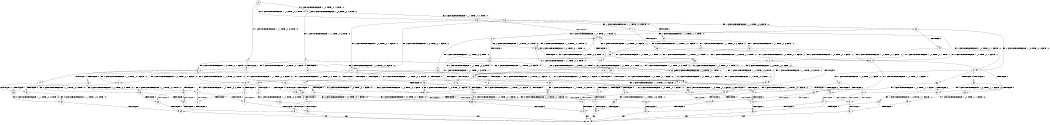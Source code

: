 digraph BCG {
size = "7, 10.5";
center = TRUE;
node [shape = circle];
0 [peripheries = 2];
0 -> 1 [label = "EX !1 !ATOMIC_EXCH_BRANCH (1, +1, TRUE, +0, 3, TRUE) !:0:"];
0 -> 2 [label = "EX !2 !ATOMIC_EXCH_BRANCH (1, +0, TRUE, +0, 1, TRUE) !:0:"];
0 -> 3 [label = "EX !0 !ATOMIC_EXCH_BRANCH (1, +1, TRUE, +0, 2, TRUE) !:0:"];
1 -> 4 [label = "TERMINATE !1"];
1 -> 5 [label = "EX !2 !ATOMIC_EXCH_BRANCH (1, +0, TRUE, +0, 1, FALSE) !:0:"];
1 -> 6 [label = "EX !0 !ATOMIC_EXCH_BRANCH (1, +1, TRUE, +0, 2, FALSE) !:0:"];
2 -> 7 [label = "EX !1 !ATOMIC_EXCH_BRANCH (1, +1, TRUE, +0, 3, TRUE) !:0:"];
2 -> 8 [label = "EX !0 !ATOMIC_EXCH_BRANCH (1, +1, TRUE, +0, 2, TRUE) !:0:"];
2 -> 2 [label = "EX !2 !ATOMIC_EXCH_BRANCH (1, +0, TRUE, +0, 1, TRUE) !:0:"];
3 -> 9 [label = "TERMINATE !0"];
3 -> 10 [label = "EX !1 !ATOMIC_EXCH_BRANCH (1, +1, TRUE, +0, 3, FALSE) !:0:"];
3 -> 11 [label = "EX !2 !ATOMIC_EXCH_BRANCH (1, +0, TRUE, +0, 1, FALSE) !:0:"];
4 -> 12 [label = "EX !2 !ATOMIC_EXCH_BRANCH (1, +0, TRUE, +0, 1, FALSE) !:0:"];
4 -> 13 [label = "EX !0 !ATOMIC_EXCH_BRANCH (1, +1, TRUE, +0, 2, FALSE) !:0:"];
5 -> 14 [label = "TERMINATE !1"];
5 -> 15 [label = "TERMINATE !2"];
5 -> 16 [label = "EX !0 !ATOMIC_EXCH_BRANCH (1, +1, TRUE, +0, 2, TRUE) !:0:"];
6 -> 17 [label = "TERMINATE !1"];
6 -> 18 [label = "TERMINATE !0"];
6 -> 19 [label = "EX !2 !ATOMIC_EXCH_BRANCH (1, +0, TRUE, +0, 1, FALSE) !:0:"];
7 -> 20 [label = "TERMINATE !1"];
7 -> 21 [label = "EX !0 !ATOMIC_EXCH_BRANCH (1, +1, TRUE, +0, 2, FALSE) !:0:"];
7 -> 5 [label = "EX !2 !ATOMIC_EXCH_BRANCH (1, +0, TRUE, +0, 1, FALSE) !:0:"];
8 -> 22 [label = "TERMINATE !0"];
8 -> 23 [label = "EX !1 !ATOMIC_EXCH_BRANCH (1, +1, TRUE, +0, 3, FALSE) !:0:"];
8 -> 11 [label = "EX !2 !ATOMIC_EXCH_BRANCH (1, +0, TRUE, +0, 1, FALSE) !:0:"];
9 -> 24 [label = "EX !1 !ATOMIC_EXCH_BRANCH (1, +1, TRUE, +0, 3, FALSE) !:1:"];
9 -> 25 [label = "EX !2 !ATOMIC_EXCH_BRANCH (1, +0, TRUE, +0, 1, FALSE) !:1:"];
10 -> 26 [label = "TERMINATE !0"];
10 -> 27 [label = "EX !2 !ATOMIC_EXCH_BRANCH (1, +0, TRUE, +0, 1, FALSE) !:0:"];
10 -> 28 [label = "EX !1 !ATOMIC_EXCH_BRANCH (1, +0, TRUE, +1, 1, TRUE) !:0:"];
11 -> 29 [label = "TERMINATE !2"];
11 -> 30 [label = "TERMINATE !0"];
11 -> 16 [label = "EX !1 !ATOMIC_EXCH_BRANCH (1, +1, TRUE, +0, 3, TRUE) !:0:"];
12 -> 31 [label = "TERMINATE !2"];
12 -> 32 [label = "EX !0 !ATOMIC_EXCH_BRANCH (1, +1, TRUE, +0, 2, TRUE) !:0:"];
13 -> 33 [label = "TERMINATE !0"];
13 -> 34 [label = "EX !2 !ATOMIC_EXCH_BRANCH (1, +0, TRUE, +0, 1, FALSE) !:0:"];
14 -> 31 [label = "TERMINATE !2"];
14 -> 32 [label = "EX !0 !ATOMIC_EXCH_BRANCH (1, +1, TRUE, +0, 2, TRUE) !:0:"];
15 -> 35 [label = "TERMINATE !1"];
15 -> 36 [label = "EX !0 !ATOMIC_EXCH_BRANCH (1, +1, TRUE, +0, 2, TRUE) !:0:"];
16 -> 37 [label = "TERMINATE !1"];
16 -> 38 [label = "TERMINATE !2"];
16 -> 39 [label = "TERMINATE !0"];
17 -> 33 [label = "TERMINATE !0"];
17 -> 34 [label = "EX !2 !ATOMIC_EXCH_BRANCH (1, +0, TRUE, +0, 1, FALSE) !:0:"];
18 -> 40 [label = "TERMINATE !1"];
18 -> 41 [label = "EX !2 !ATOMIC_EXCH_BRANCH (1, +0, TRUE, +0, 1, FALSE) !:1:"];
19 -> 42 [label = "TERMINATE !1"];
19 -> 43 [label = "TERMINATE !2"];
19 -> 44 [label = "TERMINATE !0"];
20 -> 45 [label = "EX !0 !ATOMIC_EXCH_BRANCH (1, +1, TRUE, +0, 2, FALSE) !:0:"];
20 -> 12 [label = "EX !2 !ATOMIC_EXCH_BRANCH (1, +0, TRUE, +0, 1, FALSE) !:0:"];
21 -> 46 [label = "TERMINATE !1"];
21 -> 47 [label = "TERMINATE !0"];
21 -> 19 [label = "EX !2 !ATOMIC_EXCH_BRANCH (1, +0, TRUE, +0, 1, FALSE) !:0:"];
22 -> 48 [label = "EX !1 !ATOMIC_EXCH_BRANCH (1, +1, TRUE, +0, 3, FALSE) !:1:"];
22 -> 25 [label = "EX !2 !ATOMIC_EXCH_BRANCH (1, +0, TRUE, +0, 1, FALSE) !:1:"];
23 -> 49 [label = "TERMINATE !0"];
23 -> 27 [label = "EX !2 !ATOMIC_EXCH_BRANCH (1, +0, TRUE, +0, 1, FALSE) !:0:"];
23 -> 50 [label = "EX !1 !ATOMIC_EXCH_BRANCH (1, +0, TRUE, +1, 1, TRUE) !:0:"];
24 -> 51 [label = "EX !2 !ATOMIC_EXCH_BRANCH (1, +0, TRUE, +0, 1, FALSE) !:1:"];
24 -> 52 [label = "EX !1 !ATOMIC_EXCH_BRANCH (1, +0, TRUE, +1, 1, TRUE) !:1:"];
25 -> 53 [label = "TERMINATE !2"];
25 -> 54 [label = "EX !1 !ATOMIC_EXCH_BRANCH (1, +1, TRUE, +0, 3, TRUE) !:1:"];
26 -> 51 [label = "EX !2 !ATOMIC_EXCH_BRANCH (1, +0, TRUE, +0, 1, FALSE) !:1:"];
26 -> 52 [label = "EX !1 !ATOMIC_EXCH_BRANCH (1, +0, TRUE, +1, 1, TRUE) !:1:"];
27 -> 55 [label = "TERMINATE !2"];
27 -> 56 [label = "TERMINATE !0"];
27 -> 57 [label = "EX !1 !ATOMIC_EXCH_BRANCH (1, +0, TRUE, +1, 1, FALSE) !:0:"];
28 -> 58 [label = "TERMINATE !0"];
28 -> 59 [label = "EX !2 !ATOMIC_EXCH_BRANCH (1, +0, TRUE, +0, 1, TRUE) !:0:"];
28 -> 60 [label = "EX !1 !ATOMIC_EXCH_BRANCH (1, +1, TRUE, +0, 3, TRUE) !:0:"];
29 -> 61 [label = "TERMINATE !0"];
29 -> 36 [label = "EX !1 !ATOMIC_EXCH_BRANCH (1, +1, TRUE, +0, 3, TRUE) !:0:"];
30 -> 53 [label = "TERMINATE !2"];
30 -> 54 [label = "EX !1 !ATOMIC_EXCH_BRANCH (1, +1, TRUE, +0, 3, TRUE) !:1:"];
31 -> 62 [label = "EX !0 !ATOMIC_EXCH_BRANCH (1, +1, TRUE, +0, 2, TRUE) !:0:"];
32 -> 63 [label = "TERMINATE !2"];
32 -> 64 [label = "TERMINATE !0"];
33 -> 65 [label = "EX !2 !ATOMIC_EXCH_BRANCH (1, +0, TRUE, +0, 1, FALSE) !:2:"];
34 -> 66 [label = "TERMINATE !2"];
34 -> 67 [label = "TERMINATE !0"];
35 -> 62 [label = "EX !0 !ATOMIC_EXCH_BRANCH (1, +1, TRUE, +0, 2, TRUE) !:0:"];
36 -> 68 [label = "TERMINATE !1"];
36 -> 69 [label = "TERMINATE !0"];
37 -> 63 [label = "TERMINATE !2"];
37 -> 64 [label = "TERMINATE !0"];
38 -> 68 [label = "TERMINATE !1"];
38 -> 69 [label = "TERMINATE !0"];
39 -> 70 [label = "TERMINATE !1"];
39 -> 71 [label = "TERMINATE !2"];
40 -> 65 [label = "EX !2 !ATOMIC_EXCH_BRANCH (1, +0, TRUE, +0, 1, FALSE) !:2:"];
41 -> 72 [label = "TERMINATE !1"];
41 -> 73 [label = "TERMINATE !2"];
42 -> 66 [label = "TERMINATE !2"];
42 -> 67 [label = "TERMINATE !0"];
43 -> 74 [label = "TERMINATE !1"];
43 -> 75 [label = "TERMINATE !0"];
44 -> 72 [label = "TERMINATE !1"];
44 -> 73 [label = "TERMINATE !2"];
45 -> 76 [label = "TERMINATE !0"];
45 -> 34 [label = "EX !2 !ATOMIC_EXCH_BRANCH (1, +0, TRUE, +0, 1, FALSE) !:0:"];
46 -> 76 [label = "TERMINATE !0"];
46 -> 34 [label = "EX !2 !ATOMIC_EXCH_BRANCH (1, +0, TRUE, +0, 1, FALSE) !:0:"];
47 -> 77 [label = "TERMINATE !1"];
47 -> 41 [label = "EX !2 !ATOMIC_EXCH_BRANCH (1, +0, TRUE, +0, 1, FALSE) !:1:"];
48 -> 51 [label = "EX !2 !ATOMIC_EXCH_BRANCH (1, +0, TRUE, +0, 1, FALSE) !:1:"];
48 -> 78 [label = "EX !1 !ATOMIC_EXCH_BRANCH (1, +0, TRUE, +1, 1, TRUE) !:1:"];
49 -> 51 [label = "EX !2 !ATOMIC_EXCH_BRANCH (1, +0, TRUE, +0, 1, FALSE) !:1:"];
49 -> 78 [label = "EX !1 !ATOMIC_EXCH_BRANCH (1, +0, TRUE, +1, 1, TRUE) !:1:"];
50 -> 79 [label = "TERMINATE !0"];
50 -> 59 [label = "EX !2 !ATOMIC_EXCH_BRANCH (1, +0, TRUE, +0, 1, TRUE) !:0:"];
50 -> 80 [label = "EX !1 !ATOMIC_EXCH_BRANCH (1, +1, TRUE, +0, 3, TRUE) !:0:"];
51 -> 81 [label = "TERMINATE !2"];
51 -> 82 [label = "EX !1 !ATOMIC_EXCH_BRANCH (1, +0, TRUE, +1, 1, FALSE) !:1:"];
52 -> 83 [label = "EX !2 !ATOMIC_EXCH_BRANCH (1, +0, TRUE, +0, 1, TRUE) !:1:"];
52 -> 84 [label = "EX !1 !ATOMIC_EXCH_BRANCH (1, +1, TRUE, +0, 3, TRUE) !:1:"];
53 -> 85 [label = "EX !1 !ATOMIC_EXCH_BRANCH (1, +1, TRUE, +0, 3, TRUE) !:1:"];
54 -> 70 [label = "TERMINATE !1"];
54 -> 71 [label = "TERMINATE !2"];
55 -> 86 [label = "TERMINATE !0"];
55 -> 87 [label = "EX !1 !ATOMIC_EXCH_BRANCH (1, +0, TRUE, +1, 1, FALSE) !:0:"];
56 -> 81 [label = "TERMINATE !2"];
56 -> 82 [label = "EX !1 !ATOMIC_EXCH_BRANCH (1, +0, TRUE, +1, 1, FALSE) !:1:"];
57 -> 42 [label = "TERMINATE !1"];
57 -> 43 [label = "TERMINATE !2"];
57 -> 44 [label = "TERMINATE !0"];
58 -> 83 [label = "EX !2 !ATOMIC_EXCH_BRANCH (1, +0, TRUE, +0, 1, TRUE) !:1:"];
58 -> 84 [label = "EX !1 !ATOMIC_EXCH_BRANCH (1, +1, TRUE, +0, 3, TRUE) !:1:"];
59 -> 79 [label = "TERMINATE !0"];
59 -> 59 [label = "EX !2 !ATOMIC_EXCH_BRANCH (1, +0, TRUE, +0, 1, TRUE) !:0:"];
59 -> 80 [label = "EX !1 !ATOMIC_EXCH_BRANCH (1, +1, TRUE, +0, 3, TRUE) !:0:"];
60 -> 17 [label = "TERMINATE !1"];
60 -> 18 [label = "TERMINATE !0"];
60 -> 19 [label = "EX !2 !ATOMIC_EXCH_BRANCH (1, +0, TRUE, +0, 1, FALSE) !:0:"];
61 -> 88 [label = "EX !1 !ATOMIC_EXCH_BRANCH (1, +1, TRUE, +0, 3, TRUE) !:2:"];
62 -> 89 [label = "TERMINATE !0"];
63 -> 89 [label = "TERMINATE !0"];
64 -> 90 [label = "TERMINATE !2"];
65 -> 91 [label = "TERMINATE !2"];
66 -> 92 [label = "TERMINATE !0"];
67 -> 91 [label = "TERMINATE !2"];
68 -> 89 [label = "TERMINATE !0"];
69 -> 93 [label = "TERMINATE !1"];
70 -> 90 [label = "TERMINATE !2"];
71 -> 94 [label = "TERMINATE !1"];
72 -> 91 [label = "TERMINATE !2"];
73 -> 95 [label = "TERMINATE !1"];
74 -> 92 [label = "TERMINATE !0"];
75 -> 96 [label = "TERMINATE !1"];
76 -> 65 [label = "EX !2 !ATOMIC_EXCH_BRANCH (1, +0, TRUE, +0, 1, FALSE) !:2:"];
77 -> 65 [label = "EX !2 !ATOMIC_EXCH_BRANCH (1, +0, TRUE, +0, 1, FALSE) !:2:"];
78 -> 83 [label = "EX !2 !ATOMIC_EXCH_BRANCH (1, +0, TRUE, +0, 1, TRUE) !:1:"];
78 -> 97 [label = "EX !1 !ATOMIC_EXCH_BRANCH (1, +1, TRUE, +0, 3, TRUE) !:1:"];
79 -> 83 [label = "EX !2 !ATOMIC_EXCH_BRANCH (1, +0, TRUE, +0, 1, TRUE) !:1:"];
79 -> 97 [label = "EX !1 !ATOMIC_EXCH_BRANCH (1, +1, TRUE, +0, 3, TRUE) !:1:"];
80 -> 46 [label = "TERMINATE !1"];
80 -> 47 [label = "TERMINATE !0"];
80 -> 19 [label = "EX !2 !ATOMIC_EXCH_BRANCH (1, +0, TRUE, +0, 1, FALSE) !:0:"];
81 -> 98 [label = "EX !1 !ATOMIC_EXCH_BRANCH (1, +0, TRUE, +1, 1, FALSE) !:1:"];
82 -> 72 [label = "TERMINATE !1"];
82 -> 73 [label = "TERMINATE !2"];
83 -> 83 [label = "EX !2 !ATOMIC_EXCH_BRANCH (1, +0, TRUE, +0, 1, TRUE) !:1:"];
83 -> 97 [label = "EX !1 !ATOMIC_EXCH_BRANCH (1, +1, TRUE, +0, 3, TRUE) !:1:"];
84 -> 40 [label = "TERMINATE !1"];
84 -> 41 [label = "EX !2 !ATOMIC_EXCH_BRANCH (1, +0, TRUE, +0, 1, FALSE) !:1:"];
85 -> 94 [label = "TERMINATE !1"];
86 -> 99 [label = "EX !1 !ATOMIC_EXCH_BRANCH (1, +0, TRUE, +1, 1, FALSE) !:2:"];
87 -> 74 [label = "TERMINATE !1"];
87 -> 75 [label = "TERMINATE !0"];
88 -> 93 [label = "TERMINATE !1"];
89 -> 100 [label = "exit"];
90 -> 100 [label = "exit"];
91 -> 100 [label = "exit"];
92 -> 100 [label = "exit"];
93 -> 100 [label = "exit"];
94 -> 100 [label = "exit"];
95 -> 100 [label = "exit"];
96 -> 100 [label = "exit"];
97 -> 77 [label = "TERMINATE !1"];
97 -> 41 [label = "EX !2 !ATOMIC_EXCH_BRANCH (1, +0, TRUE, +0, 1, FALSE) !:1:"];
98 -> 95 [label = "TERMINATE !1"];
99 -> 96 [label = "TERMINATE !1"];
}
